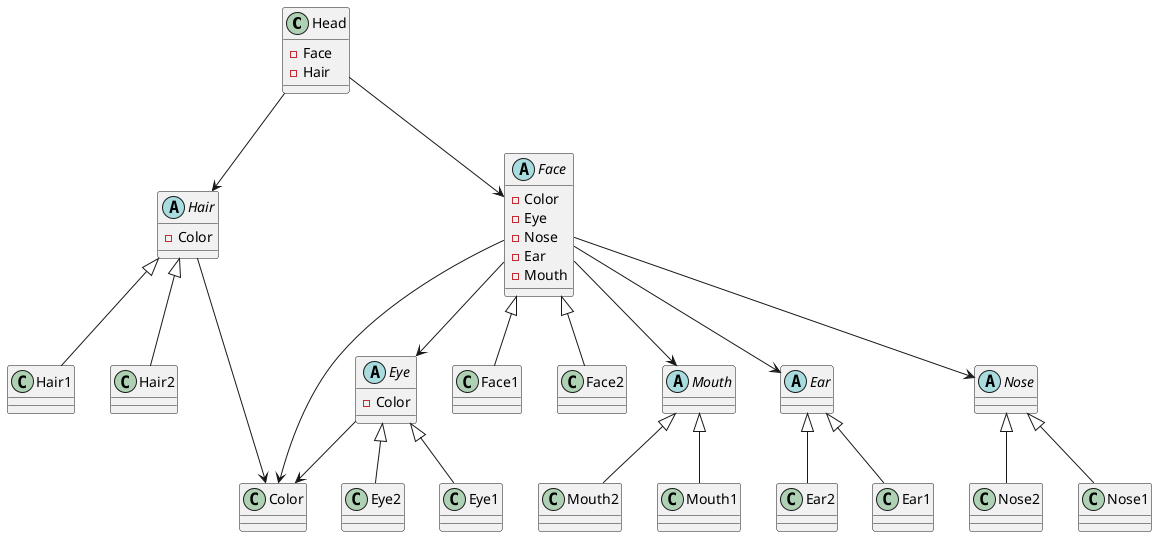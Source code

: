 @startuml

class Head{
    - Face
    - Hair
}
Head -d-> Face
Head -d-> Hair
abstract class Face{
    - Color
    - Eye
    - Nose
    - Ear
    - Mouth
}
Face -d-> Color
Face -d-> Eye
Face -d-> Nose
Face -d-> Ear
Face -d-> Mouth
class Face1
class Face2
Face1 -u-|> Face
Face2 -u-|> Face
abstract class Hair{
    - Color
}
class Hair1
class Hair2
Hair -d-> Color
Hair1 -u-|> Hair
Hair2 -u-|> Hair
abstract class Eye{
    - Color
}
class Eye1
class Eye2
Eye -d-> Color
Eye1 -u-|> Eye
Eye2 -u-|> Eye
abstract class Nose
class Nose1
class Nose2
Nose1 -u-|> Nose
Nose2 -u-|> Nose
abstract class Ear
class Ear1
class Ear2
Ear1 -u-|> Ear
Ear2 -u-|> Ear
abstract class Mouth
class Mouth1
class Mouth2
Mouth1 -u-|> Mouth
Mouth2 -u-|> Mouth


@enduml